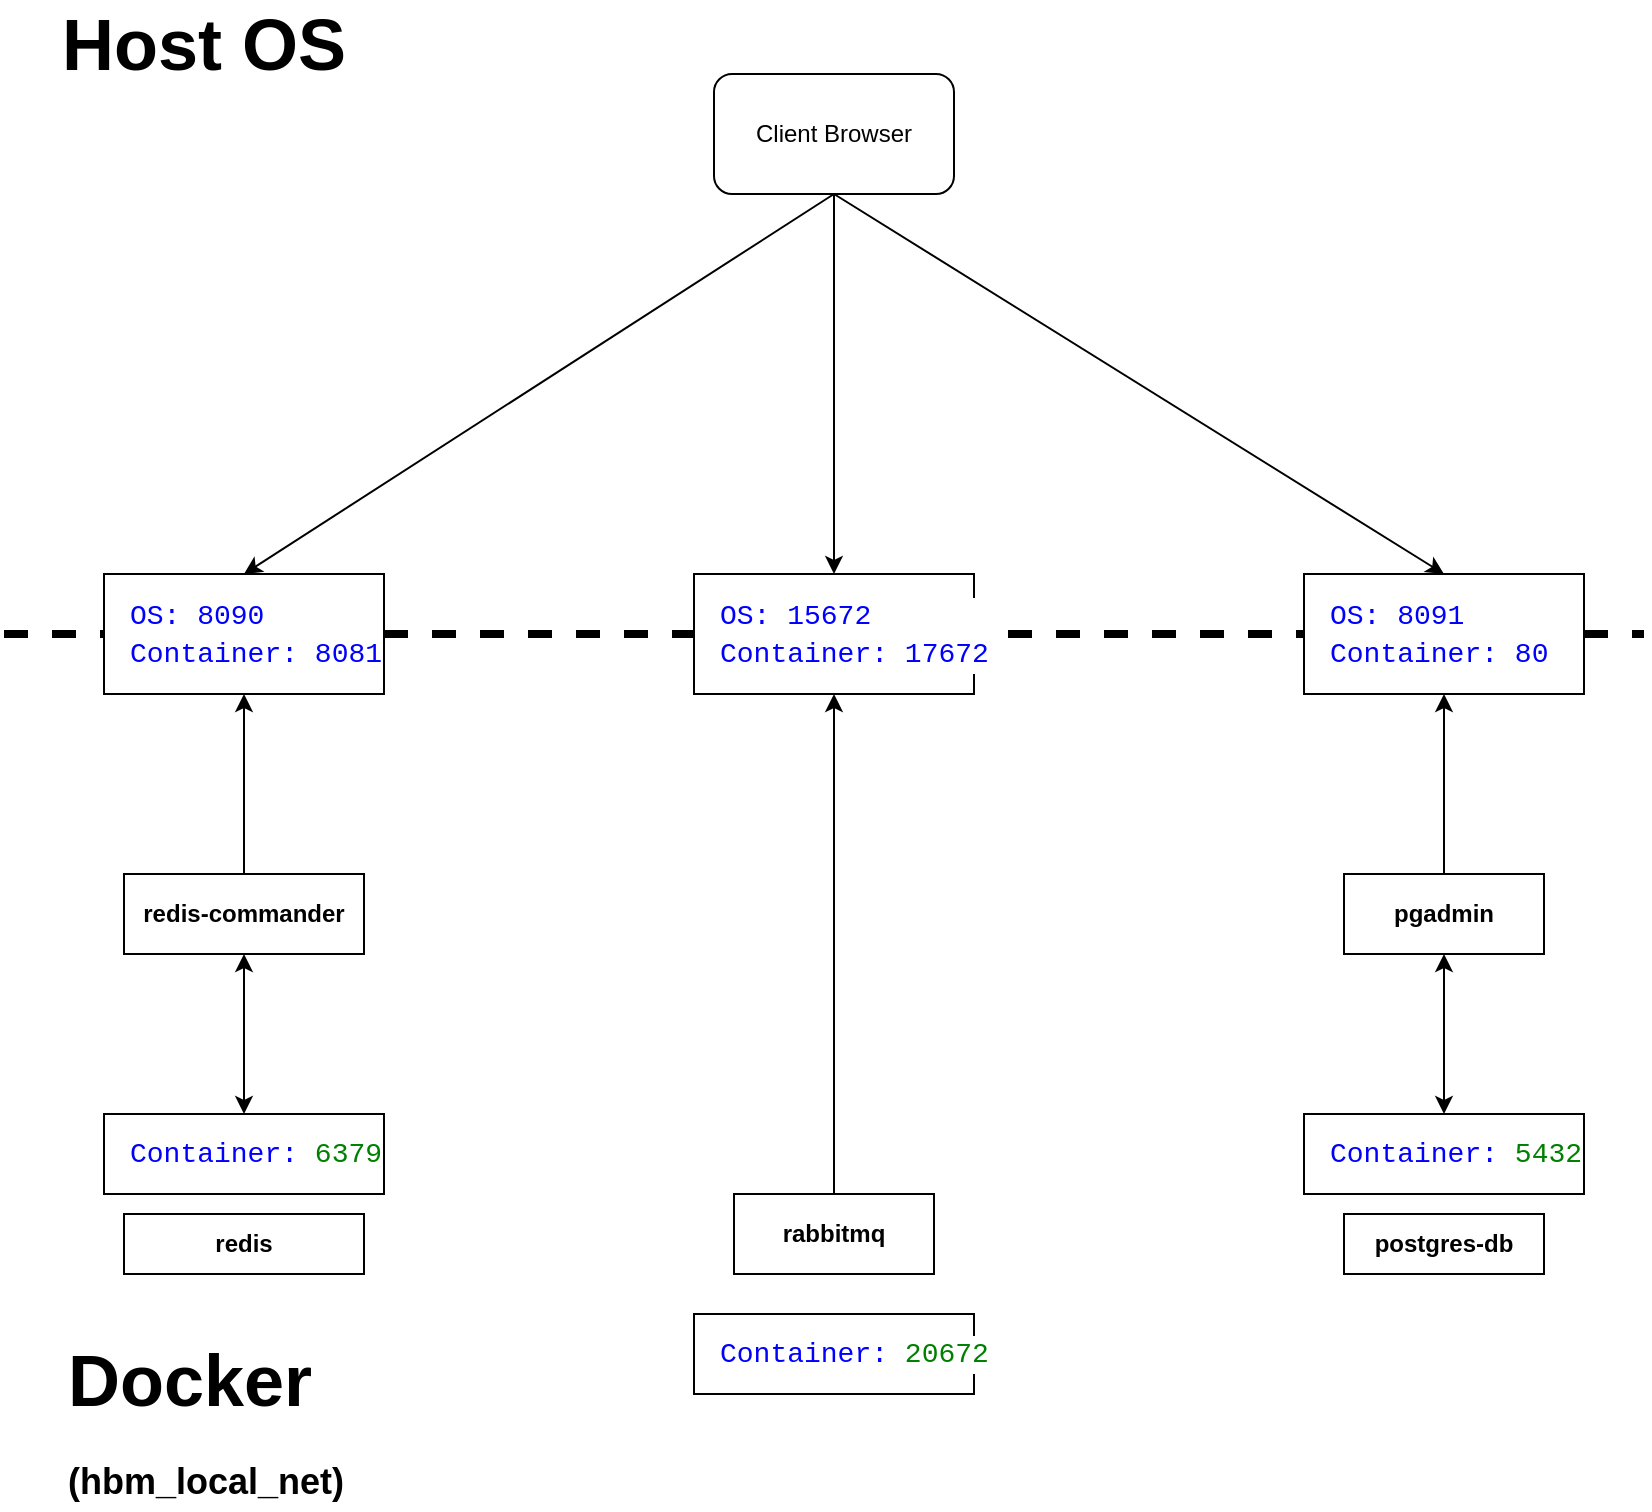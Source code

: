 <mxfile version="26.0.9">
  <diagram name="Page-1" id="Hd1QctK_ycgthDyzwRJV">
    <mxGraphModel dx="1562" dy="917" grid="1" gridSize="10" guides="1" tooltips="1" connect="1" arrows="1" fold="1" page="1" pageScale="1" pageWidth="850" pageHeight="1100" math="0" shadow="0">
      <root>
        <mxCell id="0" />
        <mxCell id="1" parent="0" />
        <mxCell id="LFHjzcVOOhwiKR8U0p6x-2" value="Host OS" style="text;html=1;align=center;verticalAlign=middle;whiteSpace=wrap;rounded=0;fontStyle=1;fontSize=36;" vertex="1" parent="1">
          <mxGeometry x="15" y="130" width="190" height="30" as="geometry" />
        </mxCell>
        <mxCell id="LFHjzcVOOhwiKR8U0p6x-4" value="Docker&lt;div&gt;&lt;font style=&quot;font-size: 18px;&quot;&gt;(hbm_local_net)&lt;/font&gt;&lt;/div&gt;" style="text;html=1;align=left;verticalAlign=middle;whiteSpace=wrap;rounded=0;fontStyle=1;fontSize=36;" vertex="1" parent="1">
          <mxGeometry x="40" y="820" width="60" height="30" as="geometry" />
        </mxCell>
        <mxCell id="LFHjzcVOOhwiKR8U0p6x-7" value="redis" style="rounded=0;whiteSpace=wrap;html=1;fontStyle=1" vertex="1" parent="1">
          <mxGeometry x="70" y="730" width="120" height="30" as="geometry" />
        </mxCell>
        <mxCell id="LFHjzcVOOhwiKR8U0p6x-8" value="postgres-db" style="rounded=0;whiteSpace=wrap;html=1;fontStyle=1" vertex="1" parent="1">
          <mxGeometry x="680" y="730" width="100" height="30" as="geometry" />
        </mxCell>
        <mxCell id="LFHjzcVOOhwiKR8U0p6x-9" value="rabbitmq" style="rounded=0;whiteSpace=wrap;html=1;fontStyle=1" vertex="1" parent="1">
          <mxGeometry x="375" y="720" width="100" height="40" as="geometry" />
        </mxCell>
        <mxCell id="LFHjzcVOOhwiKR8U0p6x-10" value="redis-commander" style="rounded=0;whiteSpace=wrap;html=1;fontStyle=1" vertex="1" parent="1">
          <mxGeometry x="70" y="560" width="120" height="40" as="geometry" />
        </mxCell>
        <mxCell id="LFHjzcVOOhwiKR8U0p6x-11" value="" style="endArrow=none;dashed=1;html=1;rounded=0;strokeWidth=4;" edge="1" parent="1" source="LFHjzcVOOhwiKR8U0p6x-16">
          <mxGeometry width="50" height="50" relative="1" as="geometry">
            <mxPoint x="10" y="440" as="sourcePoint" />
            <mxPoint x="830" y="440" as="targetPoint" />
          </mxGeometry>
        </mxCell>
        <mxCell id="LFHjzcVOOhwiKR8U0p6x-13" value="Client Browser" style="rounded=1;whiteSpace=wrap;html=1;" vertex="1" parent="1">
          <mxGeometry x="365" y="160" width="120" height="60" as="geometry" />
        </mxCell>
        <mxCell id="LFHjzcVOOhwiKR8U0p6x-14" value="" style="endArrow=classic;html=1;rounded=0;exitX=0.5;exitY=0;exitDx=0;exitDy=0;entryX=0.5;entryY=1;entryDx=0;entryDy=0;" edge="1" parent="1" source="LFHjzcVOOhwiKR8U0p6x-10" target="LFHjzcVOOhwiKR8U0p6x-16">
          <mxGeometry width="50" height="50" relative="1" as="geometry">
            <mxPoint x="400" y="500" as="sourcePoint" />
            <mxPoint x="130" y="480" as="targetPoint" />
          </mxGeometry>
        </mxCell>
        <mxCell id="LFHjzcVOOhwiKR8U0p6x-15" value="" style="endArrow=classic;html=1;rounded=0;exitX=0.5;exitY=1;exitDx=0;exitDy=0;entryX=0.5;entryY=0;entryDx=0;entryDy=0;" edge="1" parent="1" source="LFHjzcVOOhwiKR8U0p6x-13" target="LFHjzcVOOhwiKR8U0p6x-16">
          <mxGeometry width="50" height="50" relative="1" as="geometry">
            <mxPoint x="400" y="500" as="sourcePoint" />
            <mxPoint x="170" y="380" as="targetPoint" />
          </mxGeometry>
        </mxCell>
        <mxCell id="LFHjzcVOOhwiKR8U0p6x-17" value="" style="endArrow=none;dashed=1;html=1;rounded=0;strokeWidth=4;" edge="1" parent="1" target="LFHjzcVOOhwiKR8U0p6x-16">
          <mxGeometry width="50" height="50" relative="1" as="geometry">
            <mxPoint x="10" y="440" as="sourcePoint" />
            <mxPoint x="830" y="440" as="targetPoint" />
          </mxGeometry>
        </mxCell>
        <mxCell id="LFHjzcVOOhwiKR8U0p6x-16" value="&lt;div style=&quot;background-color: rgb(255, 255, 255); font-family: Consolas, &amp;quot;Courier New&amp;quot;, monospace; font-size: 14px; line-height: 19px; white-space: pre;&quot;&gt;&lt;span style=&quot;color: #0000ff;&quot;&gt;OS: 8090&lt;br&gt;Container: 8081&lt;/span&gt;&lt;/div&gt;" style="rounded=0;whiteSpace=wrap;html=1;align=left;spacingLeft=11;" vertex="1" parent="1">
          <mxGeometry x="60" y="410" width="140" height="60" as="geometry" />
        </mxCell>
        <mxCell id="LFHjzcVOOhwiKR8U0p6x-18" value="pgadmin" style="rounded=0;whiteSpace=wrap;html=1;fontStyle=1" vertex="1" parent="1">
          <mxGeometry x="680" y="560" width="100" height="40" as="geometry" />
        </mxCell>
        <mxCell id="LFHjzcVOOhwiKR8U0p6x-19" value="&lt;div style=&quot;background-color: rgb(255, 255, 255); font-family: Consolas, &amp;quot;Courier New&amp;quot;, monospace; font-size: 14px; line-height: 19px; white-space: pre;&quot;&gt;&lt;span style=&quot;color: rgb(0, 0, 255);&quot;&gt;OS: 15672&lt;br&gt;Container: 17672&lt;/span&gt;&lt;/div&gt;" style="rounded=0;whiteSpace=wrap;html=1;align=left;spacingLeft=11;" vertex="1" parent="1">
          <mxGeometry x="355" y="410" width="140" height="60" as="geometry" />
        </mxCell>
        <mxCell id="LFHjzcVOOhwiKR8U0p6x-20" value="" style="endArrow=classic;html=1;rounded=0;exitX=0.5;exitY=0;exitDx=0;exitDy=0;entryX=0.5;entryY=1;entryDx=0;entryDy=0;" edge="1" parent="1" source="LFHjzcVOOhwiKR8U0p6x-9" target="LFHjzcVOOhwiKR8U0p6x-19">
          <mxGeometry width="50" height="50" relative="1" as="geometry">
            <mxPoint x="140" y="570" as="sourcePoint" />
            <mxPoint x="340" y="490" as="targetPoint" />
          </mxGeometry>
        </mxCell>
        <mxCell id="LFHjzcVOOhwiKR8U0p6x-21" value="&lt;div style=&quot;background-color: rgb(255, 255, 255); font-family: Consolas, &amp;quot;Courier New&amp;quot;, monospace; font-size: 14px; line-height: 19px; white-space: pre;&quot;&gt;&lt;span style=&quot;color: rgb(0, 0, 255);&quot;&gt;OS: 8091&lt;br&gt;Container: 80&lt;/span&gt;&lt;/div&gt;" style="rounded=0;whiteSpace=wrap;html=1;align=left;spacingLeft=11;" vertex="1" parent="1">
          <mxGeometry x="660" y="410" width="140" height="60" as="geometry" />
        </mxCell>
        <mxCell id="LFHjzcVOOhwiKR8U0p6x-22" value="" style="endArrow=classic;html=1;rounded=0;exitX=0.5;exitY=0;exitDx=0;exitDy=0;entryX=0.5;entryY=1;entryDx=0;entryDy=0;" edge="1" parent="1" source="LFHjzcVOOhwiKR8U0p6x-18" target="LFHjzcVOOhwiKR8U0p6x-21">
          <mxGeometry width="50" height="50" relative="1" as="geometry">
            <mxPoint x="435" y="570" as="sourcePoint" />
            <mxPoint x="435" y="480" as="targetPoint" />
          </mxGeometry>
        </mxCell>
        <mxCell id="LFHjzcVOOhwiKR8U0p6x-23" value="" style="endArrow=classic;html=1;rounded=0;exitX=0.5;exitY=1;exitDx=0;exitDy=0;entryX=0.5;entryY=0;entryDx=0;entryDy=0;" edge="1" parent="1" source="LFHjzcVOOhwiKR8U0p6x-13" target="LFHjzcVOOhwiKR8U0p6x-19">
          <mxGeometry width="50" height="50" relative="1" as="geometry">
            <mxPoint x="435" y="230" as="sourcePoint" />
            <mxPoint x="140" y="420" as="targetPoint" />
          </mxGeometry>
        </mxCell>
        <mxCell id="LFHjzcVOOhwiKR8U0p6x-24" value="" style="endArrow=classic;html=1;rounded=0;exitX=0.5;exitY=1;exitDx=0;exitDy=0;entryX=0.5;entryY=0;entryDx=0;entryDy=0;" edge="1" parent="1" source="LFHjzcVOOhwiKR8U0p6x-13" target="LFHjzcVOOhwiKR8U0p6x-21">
          <mxGeometry width="50" height="50" relative="1" as="geometry">
            <mxPoint x="435" y="230" as="sourcePoint" />
            <mxPoint x="435" y="420" as="targetPoint" />
          </mxGeometry>
        </mxCell>
        <mxCell id="LFHjzcVOOhwiKR8U0p6x-26" value="&lt;div style=&quot;background-color: rgb(255, 255, 255); font-family: Consolas, &amp;quot;Courier New&amp;quot;, monospace; font-size: 14px; line-height: 19px; white-space: pre;&quot;&gt;&lt;span style=&quot;color: rgb(0, 0, 255);&quot;&gt;Container: &lt;/span&gt;&lt;span style=&quot;color: rgb(0, 128, 0);&quot;&gt;6379&lt;/span&gt;&lt;/div&gt;" style="rounded=0;whiteSpace=wrap;html=1;align=left;spacingLeft=11;" vertex="1" parent="1">
          <mxGeometry x="60" y="680" width="140" height="40" as="geometry" />
        </mxCell>
        <mxCell id="LFHjzcVOOhwiKR8U0p6x-27" value="&lt;div style=&quot;background-color: rgb(255, 255, 255); font-family: Consolas, &amp;quot;Courier New&amp;quot;, monospace; font-size: 14px; line-height: 19px; white-space: pre;&quot;&gt;&lt;span style=&quot;color: rgb(0, 0, 255);&quot;&gt;Container: &lt;/span&gt;&lt;span style=&quot;color: rgb(0, 128, 0);&quot;&gt;20672&lt;/span&gt;&lt;/div&gt;" style="rounded=0;whiteSpace=wrap;html=1;align=left;spacingLeft=11;" vertex="1" parent="1">
          <mxGeometry x="355" y="780" width="140" height="40" as="geometry" />
        </mxCell>
        <mxCell id="LFHjzcVOOhwiKR8U0p6x-28" value="&lt;div style=&quot;background-color: rgb(255, 255, 255); font-family: Consolas, &amp;quot;Courier New&amp;quot;, monospace; font-size: 14px; line-height: 19px; white-space: pre;&quot;&gt;&lt;span style=&quot;color: rgb(0, 0, 255);&quot;&gt;Container: &lt;/span&gt;&lt;span style=&quot;color: rgb(0, 128, 0);&quot;&gt;5432&lt;/span&gt;&lt;/div&gt;" style="rounded=0;whiteSpace=wrap;html=1;align=left;spacingLeft=11;" vertex="1" parent="1">
          <mxGeometry x="660" y="680" width="140" height="40" as="geometry" />
        </mxCell>
        <mxCell id="LFHjzcVOOhwiKR8U0p6x-29" value="" style="endArrow=classic;startArrow=classic;html=1;rounded=0;exitX=0.5;exitY=0;exitDx=0;exitDy=0;entryX=0.5;entryY=1;entryDx=0;entryDy=0;" edge="1" parent="1" source="LFHjzcVOOhwiKR8U0p6x-26" target="LFHjzcVOOhwiKR8U0p6x-10">
          <mxGeometry width="50" height="50" relative="1" as="geometry">
            <mxPoint x="400" y="600" as="sourcePoint" />
            <mxPoint x="450" y="550" as="targetPoint" />
          </mxGeometry>
        </mxCell>
        <mxCell id="LFHjzcVOOhwiKR8U0p6x-30" value="" style="endArrow=classic;startArrow=classic;html=1;rounded=0;exitX=0.5;exitY=0;exitDx=0;exitDy=0;entryX=0.5;entryY=1;entryDx=0;entryDy=0;" edge="1" parent="1" source="LFHjzcVOOhwiKR8U0p6x-28" target="LFHjzcVOOhwiKR8U0p6x-18">
          <mxGeometry width="50" height="50" relative="1" as="geometry">
            <mxPoint x="400" y="600" as="sourcePoint" />
            <mxPoint x="450" y="550" as="targetPoint" />
          </mxGeometry>
        </mxCell>
      </root>
    </mxGraphModel>
  </diagram>
</mxfile>

